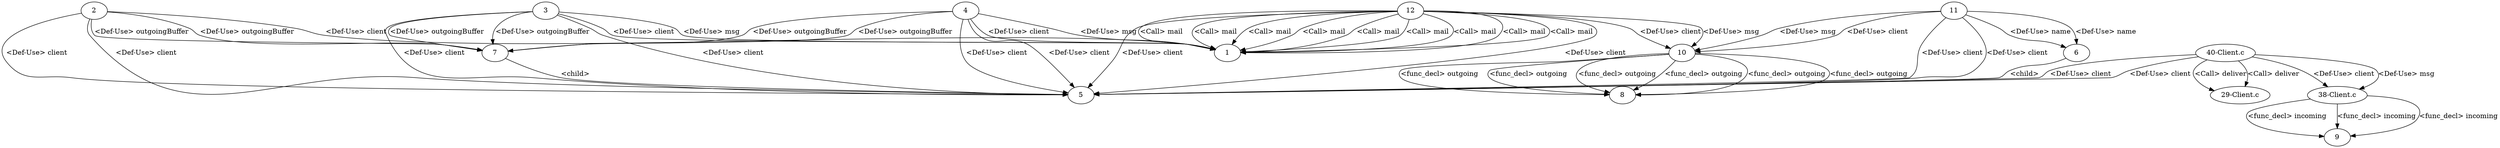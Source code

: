 digraph {
2 -> 5[label="<Def-Use> client"];
2 -> 5[label="<Def-Use> client"];
2 -> 1[label="<Def-Use> client"];
2 -> 7[label="<Def-Use> outgoingBuffer"];
2 -> 7[label="<Def-Use> outgoingBuffer"];
3 -> 5[label="<Def-Use> client"];
3 -> 5[label="<Def-Use> client"];
3 -> 1[label="<Def-Use> client"];
3 -> 7[label="<Def-Use> outgoingBuffer"];
3 -> 7[label="<Def-Use> outgoingBuffer"];
3 -> 1[label="<Def-Use> msg"];
4 -> 5[label="<Def-Use> client"];
4 -> 5[label="<Def-Use> client"];
4 -> 1[label="<Def-Use> client"];
4 -> 7[label="<Def-Use> outgoingBuffer"];
4 -> 7[label="<Def-Use> outgoingBuffer"];
4 -> 1[label="<Def-Use> msg"];
11 -> 10[label="<Def-Use> msg"];
11 -> 5[label="<Def-Use> client"];
11 -> 5[label="<Def-Use> client"];
11 -> 10[label="<Def-Use> client"];
11 -> 6[label="<Def-Use> name"];
11 -> 6[label="<Def-Use> name"];
12 -> 1[label="<Call> mail"];
12 -> 1[label="<Call> mail"];
12 -> 1[label="<Call> mail"];
12 -> 5[label="<Def-Use> client"];
12 -> 5[label="<Def-Use> client"];
12 -> 10[label="<Def-Use> client"];
12 -> 10[label="<Def-Use> msg"];
13 [label = "29-Client.c"];
14 [label = "38-Client.c"];
15 [label = "40-Client.c"];
15 -> 13[label="<Call> deliver"];
15 -> 5[label="<Def-Use> client"];
15 -> 5[label="<Def-Use> client"];
15 -> 14[label="<Def-Use> client"];
15 -> 14[label="<Def-Use> msg"];
7 -> 5[label="<child>"];
6 -> 5[label="<child>"];
12 -> 1[label="<Call> mail"];
12 -> 1[label="<Call> mail"];
12 -> 1[label="<Call> mail"];
12 -> 1[label="<Call> mail"];
12 -> 1[label="<Call> mail"];
12 -> 1[label="<Call> mail"];
15 -> 13[label="<Call> deliver"];
10 -> 8[label="<func_decl> outgoing"];
10 -> 8[label="<func_decl> outgoing"];
10 -> 8[label="<func_decl> outgoing"];
14 -> 9[label="<func_decl> incoming"];
14 -> 9[label="<func_decl> incoming"];
14 -> 9[label="<func_decl> incoming"];
10 -> 8[label="<func_decl> outgoing"];
10 -> 8[label="<func_decl> outgoing"];
10 -> 8[label="<func_decl> outgoing"];
}